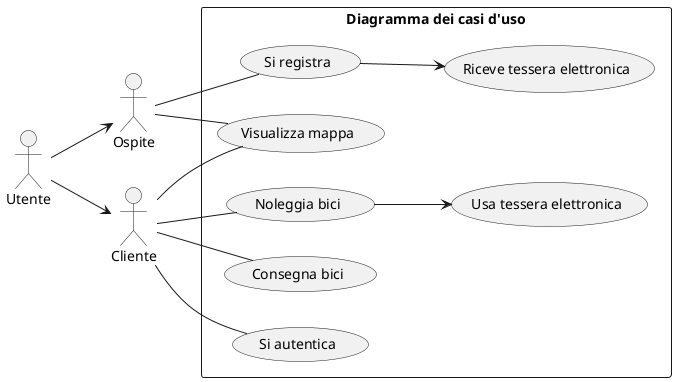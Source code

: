 @startuml useCase
left to right direction
actor Utente
actor Ospite
actor Cliente

Utente --> Ospite
Utente --> Cliente


rectangle "Diagramma dei casi d'uso"{
  Ospite -- (Visualizza mappa)
  Ospite -- (Si registra)
  (Si registra) --> (Riceve tessera elettronica)

  Cliente -- (Visualizza mappa)
  Cliente -- (Si autentica)
  Cliente -- (Noleggia bici)
  (Noleggia bici) --> (Usa tessera elettronica)
  Cliente -- (Consegna bici)
}

@enduml
